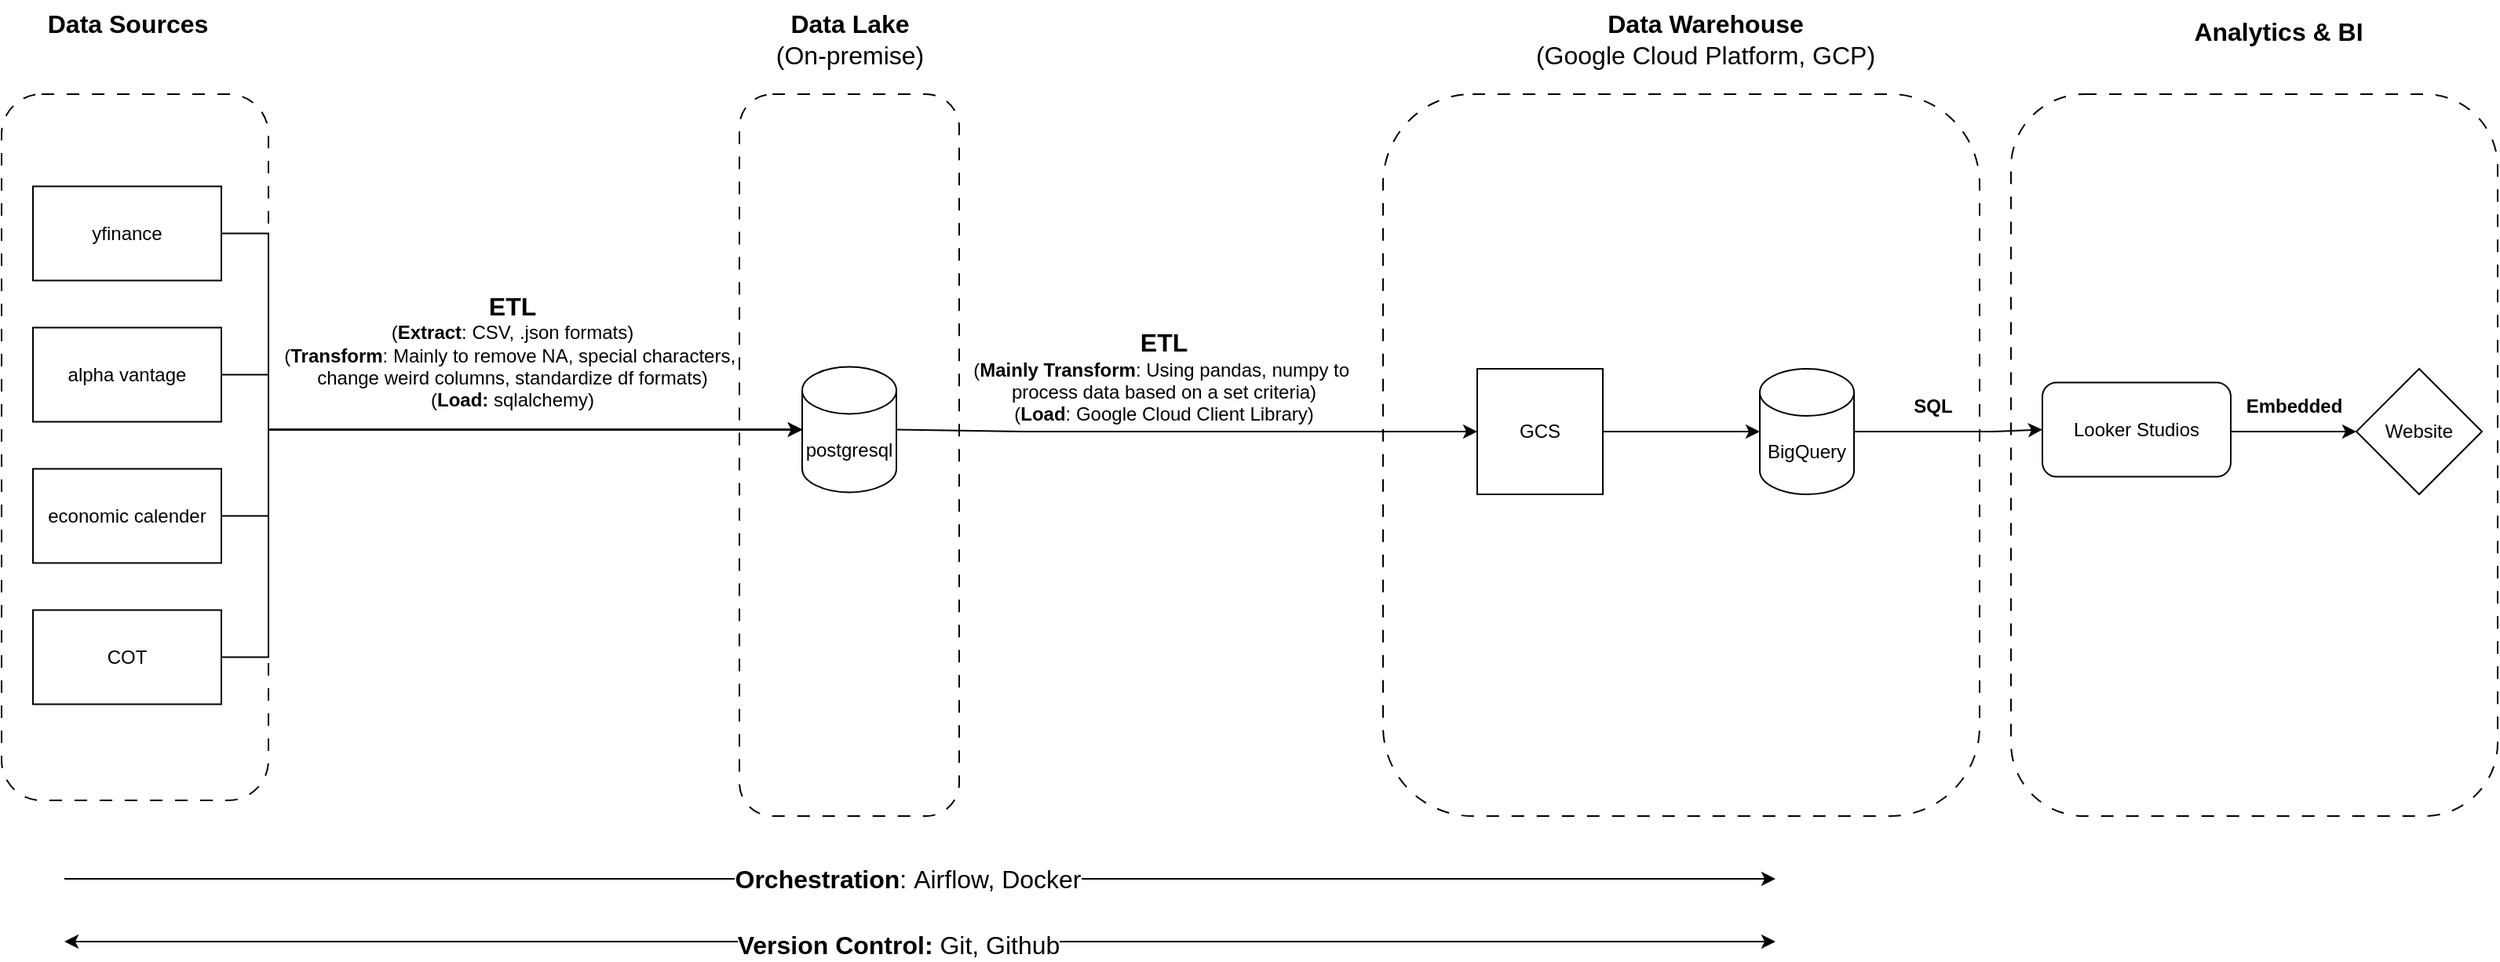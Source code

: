 <mxfile version="28.2.3">
  <diagram name="Page-1" id="M9QDj3xI2UDSRM4bRzDp">
    <mxGraphModel dx="1440" dy="1296" grid="1" gridSize="10" guides="1" tooltips="1" connect="1" arrows="1" fold="1" page="1" pageScale="1" pageWidth="827" pageHeight="1169" background="none" math="0" shadow="0">
      <root>
        <mxCell id="-MleyESL9_Mubh9_nKul-0" />
        <mxCell id="-MleyESL9_Mubh9_nKul-1" parent="-MleyESL9_Mubh9_nKul-0" />
        <mxCell id="69lv1Ex3wzdSpeNYYW5h-16" value="" style="rounded=1;whiteSpace=wrap;html=1;fillColor=none;dashed=1;dashPattern=8 8;" vertex="1" parent="-MleyESL9_Mubh9_nKul-1">
          <mxGeometry x="1300" y="280" width="310" height="460" as="geometry" />
        </mxCell>
        <mxCell id="2x-FoqGZgGqfMUCBSjRW-0" value="yfinance" style="rounded=0;whiteSpace=wrap;html=1;" parent="-MleyESL9_Mubh9_nKul-1" vertex="1">
          <mxGeometry x="40" y="338.75" width="120" height="60" as="geometry" />
        </mxCell>
        <mxCell id="2x-FoqGZgGqfMUCBSjRW-1" value="alpha vantage" style="rounded=0;whiteSpace=wrap;html=1;" parent="-MleyESL9_Mubh9_nKul-1" vertex="1">
          <mxGeometry x="40" y="428.75" width="120" height="60" as="geometry" />
        </mxCell>
        <mxCell id="2x-FoqGZgGqfMUCBSjRW-2" value="Data Sources" style="text;html=1;align=center;verticalAlign=middle;resizable=0;points=[];autosize=1;strokeColor=none;fillColor=none;fontStyle=1;fontSize=16;" parent="-MleyESL9_Mubh9_nKul-1" vertex="1">
          <mxGeometry x="40" y="220" width="120" height="30" as="geometry" />
        </mxCell>
        <mxCell id="nt9nraaoCfBHpBIq72VR-17" style="edgeStyle=orthogonalEdgeStyle;rounded=0;orthogonalLoop=1;jettySize=auto;html=1;exitX=1;exitY=0.5;exitDx=0;exitDy=0;exitPerimeter=0;noEdgeStyle=1;orthogonal=1;" parent="-MleyESL9_Mubh9_nKul-1" source="nt9nraaoCfBHpBIq72VR-0" target="nt9nraaoCfBHpBIq72VR-16" edge="1">
          <mxGeometry relative="1" as="geometry">
            <Array as="points">
              <mxPoint x="672" y="495" />
              <mxPoint x="748" y="495" />
            </Array>
          </mxGeometry>
        </mxCell>
        <mxCell id="nt9nraaoCfBHpBIq72VR-0" value="postgresql" style="shape=cylinder3;whiteSpace=wrap;html=1;boundedLbl=1;backgroundOutline=1;size=15;" parent="-MleyESL9_Mubh9_nKul-1" vertex="1">
          <mxGeometry x="530" y="453.75" width="60" height="80" as="geometry" />
        </mxCell>
        <mxCell id="nt9nraaoCfBHpBIq72VR-1" value="economic calender" style="rounded=0;whiteSpace=wrap;html=1;" parent="-MleyESL9_Mubh9_nKul-1" vertex="1">
          <mxGeometry x="40" y="518.75" width="120" height="60" as="geometry" />
        </mxCell>
        <mxCell id="nt9nraaoCfBHpBIq72VR-2" value="COT" style="rounded=0;whiteSpace=wrap;html=1;" parent="-MleyESL9_Mubh9_nKul-1" vertex="1">
          <mxGeometry x="40" y="608.75" width="120" height="60" as="geometry" />
        </mxCell>
        <mxCell id="nt9nraaoCfBHpBIq72VR-11" value="Data Lake&lt;div&gt;&lt;span style=&quot;font-weight: normal;&quot;&gt;(On-premise)&lt;/span&gt;&lt;/div&gt;" style="text;html=1;align=center;verticalAlign=middle;resizable=0;points=[];autosize=1;strokeColor=none;fillColor=none;fontStyle=1;fontSize=16;" parent="-MleyESL9_Mubh9_nKul-1" vertex="1">
          <mxGeometry x="500" y="220" width="120" height="50" as="geometry" />
        </mxCell>
        <mxCell id="nt9nraaoCfBHpBIq72VR-12" value="" style="rounded=1;whiteSpace=wrap;html=1;fillColor=none;dashed=1;dashPattern=8 8;" parent="-MleyESL9_Mubh9_nKul-1" vertex="1">
          <mxGeometry x="900" y="280" width="380" height="460" as="geometry" />
        </mxCell>
        <mxCell id="nt9nraaoCfBHpBIq72VR-21" style="edgeStyle=orthogonalEdgeStyle;rounded=0;orthogonalLoop=1;jettySize=auto;html=1;exitX=1;exitY=0.5;exitDx=0;exitDy=0;exitPerimeter=0;entryX=0;entryY=0.5;entryDx=0;entryDy=0;noEdgeStyle=1;orthogonal=1;" parent="-MleyESL9_Mubh9_nKul-1" source="nt9nraaoCfBHpBIq72VR-13" target="nt9nraaoCfBHpBIq72VR-19" edge="1">
          <mxGeometry relative="1" as="geometry">
            <Array as="points">
              <mxPoint x="1212" y="495" />
              <mxPoint x="1288" y="495" />
            </Array>
          </mxGeometry>
        </mxCell>
        <mxCell id="nt9nraaoCfBHpBIq72VR-13" value="BigQuery" style="shape=cylinder3;whiteSpace=wrap;html=1;boundedLbl=1;backgroundOutline=1;size=15;" parent="-MleyESL9_Mubh9_nKul-1" vertex="1">
          <mxGeometry x="1140" y="455" width="60" height="80" as="geometry" />
        </mxCell>
        <mxCell id="nt9nraaoCfBHpBIq72VR-16" value="GCS" style="whiteSpace=wrap;html=1;aspect=fixed;" parent="-MleyESL9_Mubh9_nKul-1" vertex="1">
          <mxGeometry x="960" y="455" width="80" height="80" as="geometry" />
        </mxCell>
        <mxCell id="nt9nraaoCfBHpBIq72VR-18" style="edgeStyle=orthogonalEdgeStyle;rounded=0;orthogonalLoop=1;jettySize=auto;html=1;exitX=1;exitY=0.5;exitDx=0;exitDy=0;entryX=0;entryY=0.5;entryDx=0;entryDy=0;entryPerimeter=0;noEdgeStyle=1;orthogonal=1;" parent="-MleyESL9_Mubh9_nKul-1" source="nt9nraaoCfBHpBIq72VR-16" target="nt9nraaoCfBHpBIq72VR-13" edge="1">
          <mxGeometry relative="1" as="geometry">
            <Array as="points">
              <mxPoint x="1052" y="495" />
              <mxPoint x="1128" y="495" />
            </Array>
          </mxGeometry>
        </mxCell>
        <mxCell id="nt9nraaoCfBHpBIq72VR-25" style="edgeStyle=orthogonalEdgeStyle;rounded=0;orthogonalLoop=1;jettySize=auto;html=1;exitX=1;exitY=0.5;exitDx=0;exitDy=0;entryX=0;entryY=0.5;entryDx=0;entryDy=0;noEdgeStyle=1;orthogonal=1;" parent="-MleyESL9_Mubh9_nKul-1" source="nt9nraaoCfBHpBIq72VR-19" target="nt9nraaoCfBHpBIq72VR-22" edge="1">
          <mxGeometry relative="1" as="geometry">
            <Array as="points">
              <mxPoint x="1432" y="495" />
              <mxPoint x="1508" y="495" />
            </Array>
          </mxGeometry>
        </mxCell>
        <mxCell id="nt9nraaoCfBHpBIq72VR-19" value="Looker Studios" style="rounded=1;whiteSpace=wrap;html=1;" parent="-MleyESL9_Mubh9_nKul-1" vertex="1">
          <mxGeometry x="1320" y="463.75" width="120" height="60" as="geometry" />
        </mxCell>
        <mxCell id="nt9nraaoCfBHpBIq72VR-20" value="Data Warehouse&lt;div&gt;&lt;span style=&quot;font-weight: normal;&quot;&gt;(Google Cloud Platform, GCP)&lt;/span&gt;&lt;/div&gt;" style="text;html=1;align=center;verticalAlign=middle;resizable=0;points=[];autosize=1;strokeColor=none;fillColor=none;fontStyle=1;fontSize=16;" parent="-MleyESL9_Mubh9_nKul-1" vertex="1">
          <mxGeometry x="985" y="220" width="240" height="50" as="geometry" />
        </mxCell>
        <mxCell id="nt9nraaoCfBHpBIq72VR-22" value="Website" style="rhombus;whiteSpace=wrap;html=1;" parent="-MleyESL9_Mubh9_nKul-1" vertex="1">
          <mxGeometry x="1520" y="455" width="80" height="80" as="geometry" />
        </mxCell>
        <mxCell id="pNfFULA2eBh76LOntFVm-0" value="" style="endArrow=classic;html=1;rounded=0;" parent="-MleyESL9_Mubh9_nKul-1" edge="1">
          <mxGeometry relative="1" as="geometry">
            <mxPoint x="60" y="780" as="sourcePoint" />
            <mxPoint x="1150" y="780" as="targetPoint" />
          </mxGeometry>
        </mxCell>
        <mxCell id="pNfFULA2eBh76LOntFVm-1" value="&lt;b&gt;Orchestration&lt;/b&gt;:&amp;nbsp;&lt;span style=&quot;background-color: light-dark(#ffffff, var(--ge-dark-color, #121212)); color: light-dark(rgb(0, 0, 0), rgb(255, 255, 255));&quot;&gt;Airflow, Docker&lt;/span&gt;" style="edgeLabel;resizable=0;html=1;;align=center;verticalAlign=middle;fontSize=16;" parent="pNfFULA2eBh76LOntFVm-0" connectable="0" vertex="1">
          <mxGeometry relative="1" as="geometry">
            <mxPoint x="-8" as="offset" />
          </mxGeometry>
        </mxCell>
        <mxCell id="pNfFULA2eBh76LOntFVm-6" value="" style="endArrow=classic;startArrow=classic;html=1;rounded=0;" parent="-MleyESL9_Mubh9_nKul-1" edge="1">
          <mxGeometry width="50" height="50" relative="1" as="geometry">
            <mxPoint x="60" y="820" as="sourcePoint" />
            <mxPoint x="1150" y="820" as="targetPoint" />
          </mxGeometry>
        </mxCell>
        <mxCell id="pNfFULA2eBh76LOntFVm-7" value="&lt;b&gt;Version Control:&lt;/b&gt; Git, Github" style="edgeLabel;html=1;align=center;verticalAlign=middle;resizable=0;points=[];fontSize=16;" parent="pNfFULA2eBh76LOntFVm-6" vertex="1" connectable="0">
          <mxGeometry x="-0.091" y="-2" relative="1" as="geometry">
            <mxPoint x="35" as="offset" />
          </mxGeometry>
        </mxCell>
        <mxCell id="69lv1Ex3wzdSpeNYYW5h-2" style="edgeStyle=orthogonalEdgeStyle;rounded=0;orthogonalLoop=1;jettySize=auto;html=1;entryX=0;entryY=0.5;entryDx=0;entryDy=0;entryPerimeter=0;" edge="1" parent="-MleyESL9_Mubh9_nKul-1" source="2x-FoqGZgGqfMUCBSjRW-0" target="nt9nraaoCfBHpBIq72VR-0">
          <mxGeometry relative="1" as="geometry">
            <Array as="points">
              <mxPoint x="190" y="369" />
              <mxPoint x="190" y="494" />
            </Array>
          </mxGeometry>
        </mxCell>
        <mxCell id="69lv1Ex3wzdSpeNYYW5h-4" style="edgeStyle=orthogonalEdgeStyle;rounded=0;orthogonalLoop=1;jettySize=auto;html=1;entryX=0;entryY=0.5;entryDx=0;entryDy=0;entryPerimeter=0;" edge="1" parent="-MleyESL9_Mubh9_nKul-1" source="2x-FoqGZgGqfMUCBSjRW-1" target="nt9nraaoCfBHpBIq72VR-0">
          <mxGeometry relative="1" as="geometry">
            <Array as="points">
              <mxPoint x="190" y="459" />
              <mxPoint x="190" y="494" />
            </Array>
          </mxGeometry>
        </mxCell>
        <mxCell id="69lv1Ex3wzdSpeNYYW5h-6" style="edgeStyle=orthogonalEdgeStyle;rounded=0;orthogonalLoop=1;jettySize=auto;html=1;exitX=1;exitY=0.5;exitDx=0;exitDy=0;entryX=0;entryY=0.5;entryDx=0;entryDy=0;entryPerimeter=0;" edge="1" parent="-MleyESL9_Mubh9_nKul-1" source="nt9nraaoCfBHpBIq72VR-1" target="nt9nraaoCfBHpBIq72VR-0">
          <mxGeometry relative="1" as="geometry">
            <Array as="points">
              <mxPoint x="190" y="549" />
              <mxPoint x="190" y="494" />
            </Array>
          </mxGeometry>
        </mxCell>
        <mxCell id="69lv1Ex3wzdSpeNYYW5h-7" style="edgeStyle=orthogonalEdgeStyle;rounded=0;orthogonalLoop=1;jettySize=auto;html=1;exitX=1;exitY=0.5;exitDx=0;exitDy=0;entryX=0;entryY=0.5;entryDx=0;entryDy=0;entryPerimeter=0;" edge="1" parent="-MleyESL9_Mubh9_nKul-1" source="nt9nraaoCfBHpBIq72VR-2" target="nt9nraaoCfBHpBIq72VR-0">
          <mxGeometry relative="1" as="geometry">
            <Array as="points">
              <mxPoint x="190" y="639" />
              <mxPoint x="190" y="494" />
            </Array>
          </mxGeometry>
        </mxCell>
        <mxCell id="69lv1Ex3wzdSpeNYYW5h-8" value="&lt;font style=&quot;font-size: 16px;&quot;&gt;ETL&lt;/font&gt;&lt;div&gt;&lt;span style=&quot;font-weight: normal;&quot;&gt;(&lt;/span&gt;Extract&lt;span style=&quot;font-weight: normal;&quot;&gt;: CSV, .json formats)&lt;/span&gt;&lt;/div&gt;&lt;div&gt;&lt;span style=&quot;font-weight: normal;&quot;&gt;(&lt;/span&gt;Transform&lt;span style=&quot;font-weight: normal;&quot;&gt;: Mainly to remove NA,&amp;nbsp;&lt;span style=&quot;background-color: transparent; color: light-dark(rgb(0, 0, 0), rgb(255, 255, 255));&quot;&gt;special characters,&amp;nbsp;&lt;/span&gt;&lt;/span&gt;&lt;/div&gt;&lt;div&gt;&lt;span style=&quot;font-weight: normal;&quot;&gt;change weird columns, standardize df formats)&lt;/span&gt;&lt;/div&gt;&lt;div&gt;&lt;span style=&quot;font-weight: normal;&quot;&gt;(&lt;/span&gt;Load:&lt;span style=&quot;font-weight: normal;&quot;&gt; sqlalchemy)&lt;/span&gt;&lt;/div&gt;" style="text;html=1;align=center;verticalAlign=middle;resizable=0;points=[];autosize=1;strokeColor=none;fillColor=none;fontStyle=1" vertex="1" parent="-MleyESL9_Mubh9_nKul-1">
          <mxGeometry x="190" y="398.75" width="310" height="90" as="geometry" />
        </mxCell>
        <mxCell id="69lv1Ex3wzdSpeNYYW5h-11" value="&lt;font style=&quot;font-size: 16px;&quot;&gt;ETL&lt;/font&gt;&lt;div&gt;&lt;span style=&quot;font-weight: normal;&quot;&gt;(&lt;/span&gt;Mainly Transform&lt;span style=&quot;font-weight: normal;&quot;&gt;:&amp;nbsp;&lt;/span&gt;&lt;span style=&quot;font-weight: normal; background-color: transparent; color: light-dark(rgb(0, 0, 0), rgb(255, 255, 255));&quot;&gt;Using pandas, numpy to&amp;nbsp;&lt;/span&gt;&lt;/div&gt;&lt;div&gt;&lt;span style=&quot;font-weight: normal; background-color: transparent; color: light-dark(rgb(0, 0, 0), rgb(255, 255, 255));&quot;&gt;process data based on a set criteria)&lt;/span&gt;&lt;/div&gt;&lt;div&gt;&lt;span style=&quot;font-weight: normal; background-color: transparent; color: light-dark(rgb(0, 0, 0), rgb(255, 255, 255));&quot;&gt;(&lt;/span&gt;&lt;span style=&quot;background-color: transparent; color: light-dark(rgb(0, 0, 0), rgb(255, 255, 255));&quot;&gt;Load&lt;/span&gt;&lt;span style=&quot;font-weight: normal; background-color: transparent; color: light-dark(rgb(0, 0, 0), rgb(255, 255, 255));&quot;&gt;: Google Cloud Client Library)&lt;/span&gt;&lt;/div&gt;" style="text;html=1;align=center;verticalAlign=middle;resizable=0;points=[];autosize=1;strokeColor=none;fillColor=none;fontStyle=1" vertex="1" parent="-MleyESL9_Mubh9_nKul-1">
          <mxGeometry x="630" y="420" width="260" height="80" as="geometry" />
        </mxCell>
        <mxCell id="69lv1Ex3wzdSpeNYYW5h-13" value="" style="rounded=1;whiteSpace=wrap;html=1;fillColor=none;dashed=1;dashPattern=8 8;" vertex="1" parent="-MleyESL9_Mubh9_nKul-1">
          <mxGeometry x="20" y="280" width="170" height="450" as="geometry" />
        </mxCell>
        <mxCell id="69lv1Ex3wzdSpeNYYW5h-14" value="Analytics &amp;amp; BI" style="text;html=1;align=center;verticalAlign=middle;resizable=0;points=[];autosize=1;strokeColor=none;fillColor=none;fontStyle=1;fontSize=16;" vertex="1" parent="-MleyESL9_Mubh9_nKul-1">
          <mxGeometry x="1410" y="225" width="120" height="30" as="geometry" />
        </mxCell>
        <mxCell id="69lv1Ex3wzdSpeNYYW5h-15" value="" style="rounded=1;whiteSpace=wrap;html=1;fillColor=none;dashed=1;dashPattern=8 8;" vertex="1" parent="-MleyESL9_Mubh9_nKul-1">
          <mxGeometry x="490" y="280" width="140" height="460" as="geometry" />
        </mxCell>
        <mxCell id="69lv1Ex3wzdSpeNYYW5h-17" value="SQL" style="text;html=1;align=center;verticalAlign=middle;resizable=0;points=[];autosize=1;strokeColor=none;fillColor=none;fontStyle=1" vertex="1" parent="-MleyESL9_Mubh9_nKul-1">
          <mxGeometry x="1225" y="463.75" width="50" height="30" as="geometry" />
        </mxCell>
        <mxCell id="69lv1Ex3wzdSpeNYYW5h-19" value="Embedded" style="text;html=1;align=center;verticalAlign=middle;resizable=0;points=[];autosize=1;strokeColor=none;fillColor=none;fontStyle=1" vertex="1" parent="-MleyESL9_Mubh9_nKul-1">
          <mxGeometry x="1440" y="463.75" width="80" height="30" as="geometry" />
        </mxCell>
      </root>
    </mxGraphModel>
  </diagram>
</mxfile>
